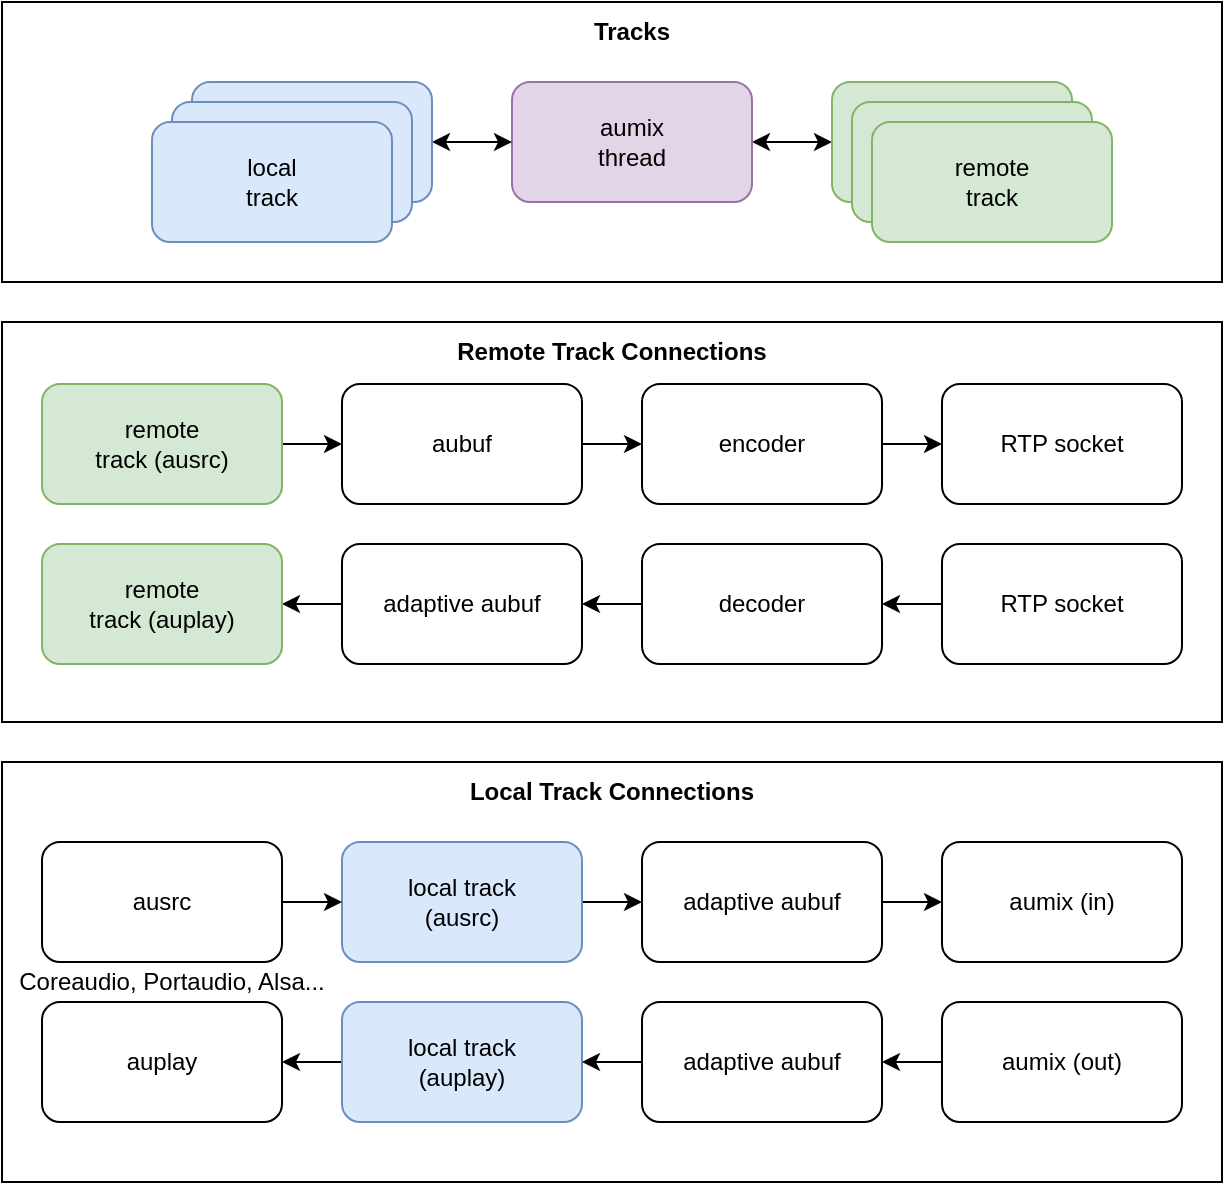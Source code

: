 <mxfile version="16.0.0" type="device"><diagram id="4a6Q2OgLdpLZjerJz69j" name="Seite-1"><mxGraphModel dx="1030" dy="990" grid="1" gridSize="10" guides="1" tooltips="1" connect="1" arrows="1" fold="1" page="1" pageScale="1" pageWidth="1169" pageHeight="827" math="0" shadow="0"><root><mxCell id="0"/><mxCell id="1" parent="0"/><mxCell id="pfsUZSmwP_ETRUcuFsGo-48" value="" style="rounded=0;whiteSpace=wrap;html=1;" vertex="1" parent="1"><mxGeometry x="40" y="420" width="610" height="210" as="geometry"/></mxCell><mxCell id="pfsUZSmwP_ETRUcuFsGo-36" value="" style="rounded=0;whiteSpace=wrap;html=1;" vertex="1" parent="1"><mxGeometry x="40" y="40" width="610" height="140" as="geometry"/></mxCell><mxCell id="pfsUZSmwP_ETRUcuFsGo-35" value="" style="rounded=0;whiteSpace=wrap;html=1;" vertex="1" parent="1"><mxGeometry x="40" y="200" width="610" height="200" as="geometry"/></mxCell><mxCell id="pfsUZSmwP_ETRUcuFsGo-6" value="" style="edgeStyle=orthogonalEdgeStyle;rounded=0;orthogonalLoop=1;jettySize=auto;html=1;startArrow=classic;startFill=1;" edge="1" parent="1" source="pfsUZSmwP_ETRUcuFsGo-2" target="pfsUZSmwP_ETRUcuFsGo-4"><mxGeometry relative="1" as="geometry"/></mxCell><mxCell id="pfsUZSmwP_ETRUcuFsGo-2" value="aumix&lt;br&gt;thread" style="rounded=1;whiteSpace=wrap;html=1;fillColor=#e1d5e7;strokeColor=#9673a6;" vertex="1" parent="1"><mxGeometry x="295" y="80" width="120" height="60" as="geometry"/></mxCell><mxCell id="pfsUZSmwP_ETRUcuFsGo-5" value="" style="edgeStyle=orthogonalEdgeStyle;rounded=0;orthogonalLoop=1;jettySize=auto;html=1;startArrow=classic;startFill=1;" edge="1" parent="1" source="pfsUZSmwP_ETRUcuFsGo-3" target="pfsUZSmwP_ETRUcuFsGo-2"><mxGeometry relative="1" as="geometry"/></mxCell><mxCell id="pfsUZSmwP_ETRUcuFsGo-3" value="local&lt;br&gt;track" style="rounded=1;whiteSpace=wrap;html=1;fillColor=#dae8fc;strokeColor=#6c8ebf;" vertex="1" parent="1"><mxGeometry x="135" y="80" width="120" height="60" as="geometry"/></mxCell><mxCell id="pfsUZSmwP_ETRUcuFsGo-4" value="remote&lt;br&gt;track" style="rounded=1;whiteSpace=wrap;html=1;fillColor=#d5e8d4;strokeColor=#82b366;" vertex="1" parent="1"><mxGeometry x="455" y="80" width="120" height="60" as="geometry"/></mxCell><mxCell id="pfsUZSmwP_ETRUcuFsGo-7" value="local&lt;br&gt;track" style="rounded=1;whiteSpace=wrap;html=1;fillColor=#dae8fc;strokeColor=#6c8ebf;" vertex="1" parent="1"><mxGeometry x="125" y="90" width="120" height="60" as="geometry"/></mxCell><mxCell id="pfsUZSmwP_ETRUcuFsGo-8" value="local&lt;br&gt;track" style="rounded=1;whiteSpace=wrap;html=1;fillColor=#dae8fc;strokeColor=#6c8ebf;" vertex="1" parent="1"><mxGeometry x="115" y="100" width="120" height="60" as="geometry"/></mxCell><mxCell id="pfsUZSmwP_ETRUcuFsGo-9" value="remote&lt;br&gt;track" style="rounded=1;whiteSpace=wrap;html=1;fillColor=#d5e8d4;strokeColor=#82b366;" vertex="1" parent="1"><mxGeometry x="465" y="90" width="120" height="60" as="geometry"/></mxCell><mxCell id="pfsUZSmwP_ETRUcuFsGo-10" value="remote&lt;br&gt;track" style="rounded=1;whiteSpace=wrap;html=1;fillColor=#d5e8d4;strokeColor=#82b366;" vertex="1" parent="1"><mxGeometry x="475" y="100" width="120" height="60" as="geometry"/></mxCell><mxCell id="pfsUZSmwP_ETRUcuFsGo-13" value="" style="edgeStyle=orthogonalEdgeStyle;rounded=0;orthogonalLoop=1;jettySize=auto;html=1;startArrow=none;startFill=0;" edge="1" parent="1" source="pfsUZSmwP_ETRUcuFsGo-11" target="pfsUZSmwP_ETRUcuFsGo-12"><mxGeometry relative="1" as="geometry"/></mxCell><mxCell id="pfsUZSmwP_ETRUcuFsGo-11" value="RTP socket" style="rounded=1;whiteSpace=wrap;html=1;" vertex="1" parent="1"><mxGeometry x="510" y="311" width="120" height="60" as="geometry"/></mxCell><mxCell id="pfsUZSmwP_ETRUcuFsGo-15" value="" style="edgeStyle=orthogonalEdgeStyle;rounded=0;orthogonalLoop=1;jettySize=auto;html=1;startArrow=none;startFill=0;" edge="1" parent="1" source="pfsUZSmwP_ETRUcuFsGo-12"><mxGeometry relative="1" as="geometry"><mxPoint x="330" y="341" as="targetPoint"/></mxGeometry></mxCell><mxCell id="pfsUZSmwP_ETRUcuFsGo-12" value="decoder" style="whiteSpace=wrap;html=1;rounded=1;" vertex="1" parent="1"><mxGeometry x="360" y="311" width="120" height="60" as="geometry"/></mxCell><mxCell id="pfsUZSmwP_ETRUcuFsGo-25" value="" style="edgeStyle=orthogonalEdgeStyle;rounded=0;orthogonalLoop=1;jettySize=auto;html=1;startArrow=none;startFill=0;" edge="1" parent="1" source="pfsUZSmwP_ETRUcuFsGo-19" target="pfsUZSmwP_ETRUcuFsGo-23"><mxGeometry relative="1" as="geometry"/></mxCell><mxCell id="pfsUZSmwP_ETRUcuFsGo-19" value="adaptive aubuf" style="whiteSpace=wrap;html=1;rounded=1;" vertex="1" parent="1"><mxGeometry x="210" y="311" width="120" height="60" as="geometry"/></mxCell><mxCell id="pfsUZSmwP_ETRUcuFsGo-23" value="remote&lt;br&gt;track (auplay)" style="rounded=1;whiteSpace=wrap;html=1;fillColor=#d5e8d4;strokeColor=#82b366;" vertex="1" parent="1"><mxGeometry x="60" y="311" width="120" height="60" as="geometry"/></mxCell><mxCell id="pfsUZSmwP_ETRUcuFsGo-27" value="RTP socket" style="rounded=1;whiteSpace=wrap;html=1;" vertex="1" parent="1"><mxGeometry x="510" y="231" width="120" height="60" as="geometry"/></mxCell><mxCell id="pfsUZSmwP_ETRUcuFsGo-28" value="" style="edgeStyle=orthogonalEdgeStyle;rounded=0;orthogonalLoop=1;jettySize=auto;html=1;startArrow=none;startFill=0;" edge="1" parent="1" source="pfsUZSmwP_ETRUcuFsGo-29" target="pfsUZSmwP_ETRUcuFsGo-27"><mxGeometry relative="1" as="geometry"/></mxCell><mxCell id="pfsUZSmwP_ETRUcuFsGo-29" value="encoder" style="whiteSpace=wrap;html=1;rounded=1;" vertex="1" parent="1"><mxGeometry x="360" y="231" width="120" height="60" as="geometry"/></mxCell><mxCell id="pfsUZSmwP_ETRUcuFsGo-30" value="" style="edgeStyle=orthogonalEdgeStyle;rounded=0;orthogonalLoop=1;jettySize=auto;html=1;startArrow=none;startFill=0;" edge="1" parent="1" source="pfsUZSmwP_ETRUcuFsGo-31" target="pfsUZSmwP_ETRUcuFsGo-29"><mxGeometry relative="1" as="geometry"/></mxCell><mxCell id="pfsUZSmwP_ETRUcuFsGo-31" value="aubuf" style="whiteSpace=wrap;html=1;rounded=1;" vertex="1" parent="1"><mxGeometry x="210" y="231" width="120" height="60" as="geometry"/></mxCell><mxCell id="pfsUZSmwP_ETRUcuFsGo-32" value="" style="edgeStyle=orthogonalEdgeStyle;rounded=0;orthogonalLoop=1;jettySize=auto;html=1;startArrow=none;startFill=0;" edge="1" parent="1" source="pfsUZSmwP_ETRUcuFsGo-33" target="pfsUZSmwP_ETRUcuFsGo-31"><mxGeometry relative="1" as="geometry"/></mxCell><mxCell id="pfsUZSmwP_ETRUcuFsGo-33" value="remote&lt;br&gt;track (ausrc)" style="rounded=1;whiteSpace=wrap;html=1;fillColor=#d5e8d4;strokeColor=#82b366;" vertex="1" parent="1"><mxGeometry x="60" y="231" width="120" height="60" as="geometry"/></mxCell><mxCell id="pfsUZSmwP_ETRUcuFsGo-34" value="Remote Track Connections" style="text;html=1;strokeColor=none;fillColor=none;align=center;verticalAlign=middle;whiteSpace=wrap;rounded=0;fontStyle=1" vertex="1" parent="1"><mxGeometry x="245" y="200" width="200" height="30" as="geometry"/></mxCell><mxCell id="pfsUZSmwP_ETRUcuFsGo-37" value="Tracks" style="text;html=1;strokeColor=none;fillColor=none;align=center;verticalAlign=middle;whiteSpace=wrap;rounded=0;fontStyle=1" vertex="1" parent="1"><mxGeometry x="255" y="40" width="200" height="30" as="geometry"/></mxCell><mxCell id="pfsUZSmwP_ETRUcuFsGo-40" value="" style="edgeStyle=orthogonalEdgeStyle;rounded=0;orthogonalLoop=1;jettySize=auto;html=1;startArrow=none;startFill=0;" edge="1" parent="1" source="pfsUZSmwP_ETRUcuFsGo-38" target="pfsUZSmwP_ETRUcuFsGo-39"><mxGeometry relative="1" as="geometry"/></mxCell><mxCell id="pfsUZSmwP_ETRUcuFsGo-38" value="local track&lt;br&gt;(ausrc)" style="rounded=1;whiteSpace=wrap;html=1;fillColor=#dae8fc;strokeColor=#6c8ebf;" vertex="1" parent="1"><mxGeometry x="210" y="460" width="120" height="60" as="geometry"/></mxCell><mxCell id="pfsUZSmwP_ETRUcuFsGo-45" value="" style="edgeStyle=orthogonalEdgeStyle;rounded=0;orthogonalLoop=1;jettySize=auto;html=1;startArrow=none;startFill=0;" edge="1" parent="1" source="pfsUZSmwP_ETRUcuFsGo-39" target="pfsUZSmwP_ETRUcuFsGo-44"><mxGeometry relative="1" as="geometry"/></mxCell><mxCell id="pfsUZSmwP_ETRUcuFsGo-39" value="adaptive aubuf" style="whiteSpace=wrap;html=1;rounded=1;" vertex="1" parent="1"><mxGeometry x="360" y="460" width="120" height="60" as="geometry"/></mxCell><mxCell id="pfsUZSmwP_ETRUcuFsGo-54" value="" style="edgeStyle=orthogonalEdgeStyle;rounded=0;orthogonalLoop=1;jettySize=auto;html=1;startArrow=none;startFill=0;" edge="1" parent="1" source="pfsUZSmwP_ETRUcuFsGo-41" target="pfsUZSmwP_ETRUcuFsGo-52"><mxGeometry relative="1" as="geometry"/></mxCell><mxCell id="pfsUZSmwP_ETRUcuFsGo-41" value="local track&lt;br&gt;(auplay)" style="rounded=1;whiteSpace=wrap;html=1;fillColor=#dae8fc;strokeColor=#6c8ebf;" vertex="1" parent="1"><mxGeometry x="210" y="540" width="120" height="60" as="geometry"/></mxCell><mxCell id="pfsUZSmwP_ETRUcuFsGo-43" value="" style="edgeStyle=orthogonalEdgeStyle;rounded=0;orthogonalLoop=1;jettySize=auto;html=1;startArrow=none;startFill=0;" edge="1" parent="1" source="pfsUZSmwP_ETRUcuFsGo-42" target="pfsUZSmwP_ETRUcuFsGo-41"><mxGeometry relative="1" as="geometry"/></mxCell><mxCell id="pfsUZSmwP_ETRUcuFsGo-42" value="adaptive aubuf" style="whiteSpace=wrap;html=1;rounded=1;" vertex="1" parent="1"><mxGeometry x="360" y="540" width="120" height="60" as="geometry"/></mxCell><mxCell id="pfsUZSmwP_ETRUcuFsGo-44" value="aumix (in)" style="whiteSpace=wrap;html=1;rounded=1;" vertex="1" parent="1"><mxGeometry x="510" y="460" width="120" height="60" as="geometry"/></mxCell><mxCell id="pfsUZSmwP_ETRUcuFsGo-47" value="" style="edgeStyle=orthogonalEdgeStyle;rounded=0;orthogonalLoop=1;jettySize=auto;html=1;startArrow=none;startFill=0;" edge="1" parent="1" source="pfsUZSmwP_ETRUcuFsGo-46" target="pfsUZSmwP_ETRUcuFsGo-42"><mxGeometry relative="1" as="geometry"/></mxCell><mxCell id="pfsUZSmwP_ETRUcuFsGo-46" value="aumix (out)" style="whiteSpace=wrap;html=1;rounded=1;" vertex="1" parent="1"><mxGeometry x="510" y="540" width="120" height="60" as="geometry"/></mxCell><mxCell id="pfsUZSmwP_ETRUcuFsGo-49" value="Local Track Connections" style="text;html=1;strokeColor=none;fillColor=none;align=center;verticalAlign=middle;whiteSpace=wrap;rounded=0;fontStyle=1" vertex="1" parent="1"><mxGeometry x="245" y="420" width="200" height="30" as="geometry"/></mxCell><mxCell id="pfsUZSmwP_ETRUcuFsGo-53" value="" style="edgeStyle=orthogonalEdgeStyle;rounded=0;orthogonalLoop=1;jettySize=auto;html=1;startArrow=none;startFill=0;" edge="1" parent="1" source="pfsUZSmwP_ETRUcuFsGo-50" target="pfsUZSmwP_ETRUcuFsGo-38"><mxGeometry relative="1" as="geometry"/></mxCell><mxCell id="pfsUZSmwP_ETRUcuFsGo-50" value="ausrc" style="whiteSpace=wrap;html=1;rounded=1;" vertex="1" parent="1"><mxGeometry x="60" y="460" width="120" height="60" as="geometry"/></mxCell><mxCell id="pfsUZSmwP_ETRUcuFsGo-52" value="auplay" style="whiteSpace=wrap;html=1;rounded=1;" vertex="1" parent="1"><mxGeometry x="60" y="540" width="120" height="60" as="geometry"/></mxCell><mxCell id="pfsUZSmwP_ETRUcuFsGo-55" value="Coreaudio, Portaudio, Alsa..." style="text;html=1;strokeColor=none;fillColor=none;align=center;verticalAlign=middle;whiteSpace=wrap;rounded=0;" vertex="1" parent="1"><mxGeometry x="40" y="515" width="170" height="30" as="geometry"/></mxCell><mxCell id="pfsUZSmwP_ETRUcuFsGo-56" style="edgeStyle=orthogonalEdgeStyle;rounded=0;orthogonalLoop=1;jettySize=auto;html=1;exitX=0.5;exitY=1;exitDx=0;exitDy=0;startArrow=none;startFill=0;" edge="1" parent="1" source="pfsUZSmwP_ETRUcuFsGo-48" target="pfsUZSmwP_ETRUcuFsGo-48"><mxGeometry relative="1" as="geometry"/></mxCell></root></mxGraphModel></diagram></mxfile>